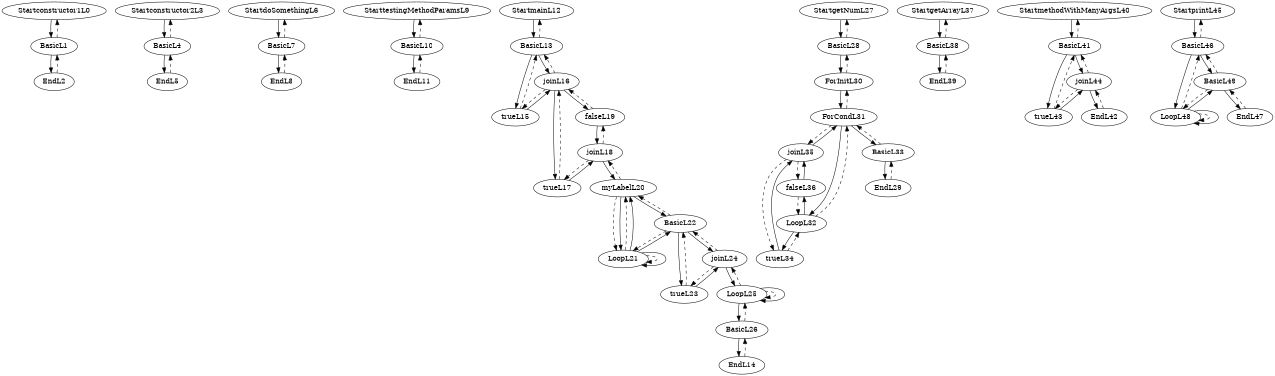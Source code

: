 digraph G {
size ="8.5,11";
Startconstructor1L0 -> BasicL1
BasicL1 -> Startconstructor1L0 [style=dashed]
BasicL1 -> EndL2
EndL2 -> BasicL1 [style=dashed]
Startconstructor2L3 -> BasicL4
BasicL4 -> Startconstructor2L3 [style=dashed]
BasicL4 -> EndL5
EndL5 -> BasicL4 [style=dashed]
StartdoSomethingL6 -> BasicL7
BasicL7 -> StartdoSomethingL6 [style=dashed]
BasicL7 -> EndL8
EndL8 -> BasicL7 [style=dashed]
StarttestingMethodParamsL9 -> BasicL10
BasicL10 -> StarttestingMethodParamsL9 [style=dashed]
BasicL10 -> EndL11
EndL11 -> BasicL10 [style=dashed]
StartmainL12 -> BasicL13
BasicL13 -> StartmainL12 [style=dashed]
BasicL13 -> trueL15
trueL15 -> BasicL13 [style=dashed]
trueL15 -> joinL16
joinL16 -> trueL15 [style=dashed]
joinL16 -> BasicL13 [style=dashed]
joinL16 -> trueL17
trueL17 -> joinL16 [style=dashed]
trueL17 -> joinL18
joinL18 -> trueL17 [style=dashed]
joinL18 -> falseL19 [style=dashed]
joinL18 -> myLabelL20
myLabelL20 -> joinL18 [style=dashed]
myLabelL20 -> LoopL21 [style=dashed]
myLabelL20 -> LoopL21
LoopL21 -> myLabelL20 [style=dashed]
LoopL21 -> LoopL21 [style=dashed]
LoopL21 -> myLabelL20
LoopL21 -> LoopL21
LoopL21 -> BasicL22
BasicL22 -> myLabelL20 [style=dashed]
BasicL22 -> LoopL21 [style=dashed]
BasicL22 -> trueL23
trueL23 -> BasicL22 [style=dashed]
trueL23 -> joinL24
joinL24 -> trueL23 [style=dashed]
joinL24 -> BasicL22 [style=dashed]
joinL24 -> LoopL25
LoopL25 -> joinL24 [style=dashed]
LoopL25 -> LoopL25 [style=dashed]
LoopL25 -> BasicL26
BasicL26 -> LoopL25 [style=dashed]
BasicL26 -> EndL14
EndL14 -> BasicL26 [style=dashed]
LoopL25 -> LoopL25
BasicL22 -> joinL24
myLabelL20 -> BasicL22
joinL16 -> falseL19
falseL19 -> joinL16 [style=dashed]
falseL19 -> joinL18
BasicL13 -> joinL16
StartgetNumL27 -> BasicL28
BasicL28 -> StartgetNumL27 [style=dashed]
BasicL28 -> ForInitL30
ForInitL30 -> BasicL28 [style=dashed]
ForInitL30 -> ForCondL31
ForCondL31 -> ForInitL30 [style=dashed]
ForCondL31 -> joinL35 [style=dashed]
ForCondL31 -> LoopL32
LoopL32 -> ForCondL31 [style=dashed]
LoopL32 -> trueL34
trueL34 -> LoopL32 [style=dashed]
trueL34 -> joinL35
joinL35 -> trueL34 [style=dashed]
joinL35 -> falseL36 [style=dashed]
joinL35 -> ForCondL31
LoopL32 -> falseL36
falseL36 -> LoopL32 [style=dashed]
falseL36 -> joinL35
ForCondL31 -> BasicL33
BasicL33 -> ForCondL31 [style=dashed]
BasicL33 -> EndL29
EndL29 -> BasicL33 [style=dashed]
StartgetArrayL37 -> BasicL38
BasicL38 -> StartgetArrayL37 [style=dashed]
BasicL38 -> EndL39
EndL39 -> BasicL38 [style=dashed]
StartmethodWithManyArgsL40 -> BasicL41
BasicL41 -> StartmethodWithManyArgsL40 [style=dashed]
BasicL41 -> trueL43
trueL43 -> BasicL41 [style=dashed]
trueL43 -> joinL44
joinL44 -> trueL43 [style=dashed]
joinL44 -> BasicL41 [style=dashed]
joinL44 -> EndL42
EndL42 -> joinL44 [style=dashed]
BasicL41 -> joinL44
StartprintL45 -> BasicL46
BasicL46 -> StartprintL45 [style=dashed]
BasicL46 -> LoopL48
LoopL48 -> BasicL46 [style=dashed]
LoopL48 -> LoopL48 [style=dashed]
LoopL48 -> LoopL48
LoopL48 -> BasicL49
BasicL49 -> BasicL46 [style=dashed]
BasicL49 -> LoopL48 [style=dashed]
BasicL49 -> EndL47
EndL47 -> BasicL49 [style=dashed]
BasicL46 -> BasicL49
}